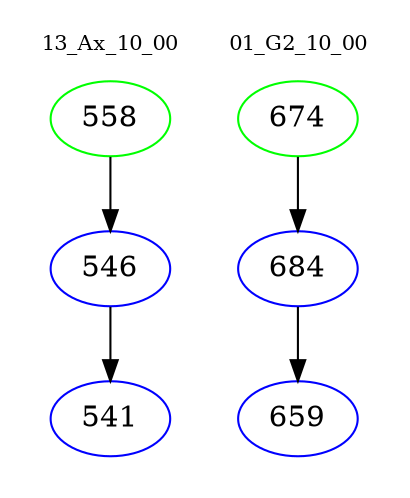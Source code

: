 digraph{
subgraph cluster_0 {
color = white
label = "13_Ax_10_00";
fontsize=10;
T0_558 [label="558", color="green"]
T0_558 -> T0_546 [color="black"]
T0_546 [label="546", color="blue"]
T0_546 -> T0_541 [color="black"]
T0_541 [label="541", color="blue"]
}
subgraph cluster_1 {
color = white
label = "01_G2_10_00";
fontsize=10;
T1_674 [label="674", color="green"]
T1_674 -> T1_684 [color="black"]
T1_684 [label="684", color="blue"]
T1_684 -> T1_659 [color="black"]
T1_659 [label="659", color="blue"]
}
}
